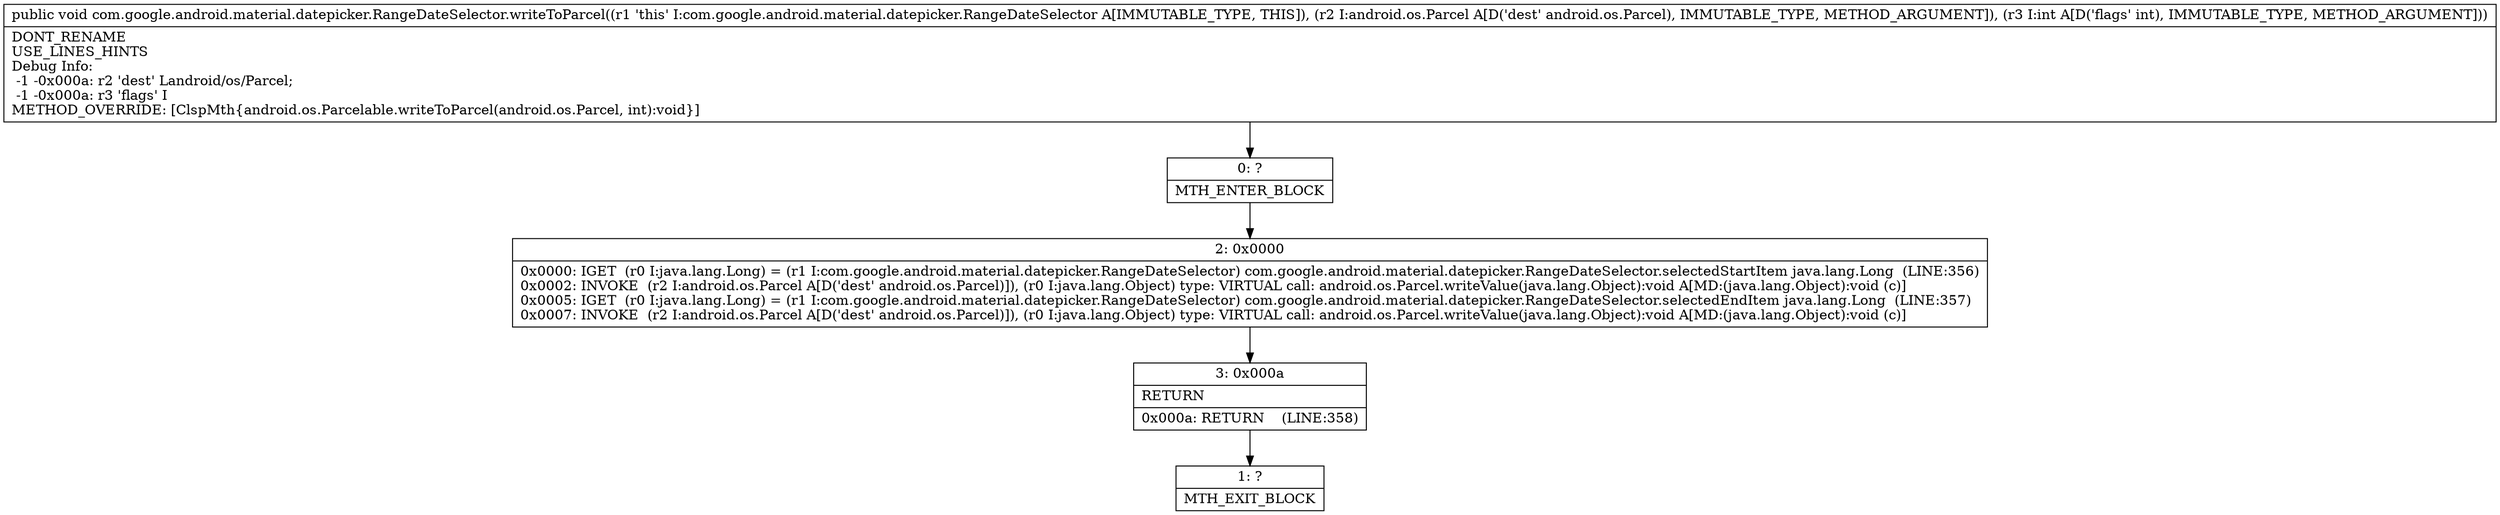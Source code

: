 digraph "CFG forcom.google.android.material.datepicker.RangeDateSelector.writeToParcel(Landroid\/os\/Parcel;I)V" {
Node_0 [shape=record,label="{0\:\ ?|MTH_ENTER_BLOCK\l}"];
Node_2 [shape=record,label="{2\:\ 0x0000|0x0000: IGET  (r0 I:java.lang.Long) = (r1 I:com.google.android.material.datepicker.RangeDateSelector) com.google.android.material.datepicker.RangeDateSelector.selectedStartItem java.lang.Long  (LINE:356)\l0x0002: INVOKE  (r2 I:android.os.Parcel A[D('dest' android.os.Parcel)]), (r0 I:java.lang.Object) type: VIRTUAL call: android.os.Parcel.writeValue(java.lang.Object):void A[MD:(java.lang.Object):void (c)]\l0x0005: IGET  (r0 I:java.lang.Long) = (r1 I:com.google.android.material.datepicker.RangeDateSelector) com.google.android.material.datepicker.RangeDateSelector.selectedEndItem java.lang.Long  (LINE:357)\l0x0007: INVOKE  (r2 I:android.os.Parcel A[D('dest' android.os.Parcel)]), (r0 I:java.lang.Object) type: VIRTUAL call: android.os.Parcel.writeValue(java.lang.Object):void A[MD:(java.lang.Object):void (c)]\l}"];
Node_3 [shape=record,label="{3\:\ 0x000a|RETURN\l|0x000a: RETURN    (LINE:358)\l}"];
Node_1 [shape=record,label="{1\:\ ?|MTH_EXIT_BLOCK\l}"];
MethodNode[shape=record,label="{public void com.google.android.material.datepicker.RangeDateSelector.writeToParcel((r1 'this' I:com.google.android.material.datepicker.RangeDateSelector A[IMMUTABLE_TYPE, THIS]), (r2 I:android.os.Parcel A[D('dest' android.os.Parcel), IMMUTABLE_TYPE, METHOD_ARGUMENT]), (r3 I:int A[D('flags' int), IMMUTABLE_TYPE, METHOD_ARGUMENT]))  | DONT_RENAME\lUSE_LINES_HINTS\lDebug Info:\l  \-1 \-0x000a: r2 'dest' Landroid\/os\/Parcel;\l  \-1 \-0x000a: r3 'flags' I\lMETHOD_OVERRIDE: [ClspMth\{android.os.Parcelable.writeToParcel(android.os.Parcel, int):void\}]\l}"];
MethodNode -> Node_0;Node_0 -> Node_2;
Node_2 -> Node_3;
Node_3 -> Node_1;
}

